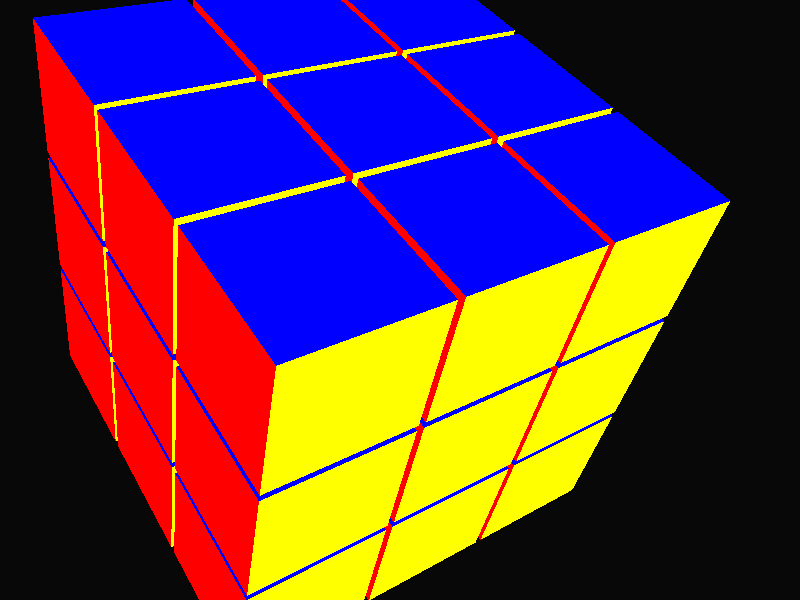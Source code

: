 #version 3.6; // 20220805 (C) Gunter Liszewski -*- mode: povray; -*-
// cube of cubelets in their standard permutation
// based on https://en.wikipedia.org/wiki/POV-Ray

// Includes a separate file defining a number of common colours
 #include "colors.inc"
 global_settings { assumed_gamma 1.0 }

// Sets a background colour for the image (dark grey)
 background   { color rgb <0.0025, 0.0025, 0.0025> }

// Places a camera
// direction: Sets, among other things, the field of view of the camera
// right: Sets the aspect ratio of the image
// look_at: Tells the camera where to look
 camera       { location  <0.0, 0.5, -5.0>
                direction 1.5*z
                right     x*image_width/image_height
                look_at   <0.0, 0.0, 0.0> }

// Places a light source
// color: Sets the color of the light source (white)
// translate: Moves the light source to a desired location
 light_source { <0, 0, 0>
                color rgb <1, 1, 1>
                translate <-5, 5, -5> }
// Places another light source
// color: Sets the color of the light source (dark grey)
// translate: Moves the light source to a desired location
 light_source { <0, 0, 0>
                color rgb <0.25, 0.25, 0.25>
                translate <6, -6, -6> }

// Sets a thing, just
#declare F = polygon {
  4,
  <0, 0, 0>, <0, 1, 0>, <1, 1, 0>, <1, 0, 0>
  texture{ finish  { specular 0.6 }
//  	   pigment { brick Gray75, Red }
//  	   pigment { wood }
  	   pigment { colour Red }
	   normal  { agate 0.25 scale 1/2 }
//	   normal  { wood 0.25 scale 1/2 }
	   }
  }
#declare B = polygon {
  4,
  <0, 0, 1>, <0, 1, 1>, <1, 1, 1>, <1, 0, 1>
  texture{ finish  { specular 0.6 }
  	   pigment { colour Green }
	   normal  { agate 0.25 scale 1/2 }
	   }
  }
#declare U = polygon {
  4,
  <0, 1, 0>, <0, 1, 1>, <1, 1, 1>, <1, 1, 0>
  texture{ finish  { specular 0.6 }
  	   pigment { colour Blue }
	   normal  { agate 0.25 scale 1/2 }
	   }
  }
#declare D = polygon {
  4,
  <0, 0, 0>, <0, 0, 1>, <1, 0, 1>, <1, 0, 0>
  texture{ finish  { specular 0.6 }
  	   pigment { colour Cyan }
	   normal  { agate 0.25 scale 1/2 }
	   }
  }
#declare L = polygon {
  4,
  <0, 0, 0>, <0, 0, 1>, <0, 1, 1>, <0, 1, 0>
  texture{ finish  { specular 0.6 }
  	   pigment { colour Magenta }
	   normal  { agate 0.25 scale 1/2 }
	   }
  }
#declare R = polygon {
  4,
  <1, 0, 0>, <1, 0, 1>, <1, 1, 1>, <1, 1, 0>
  texture{ finish  { specular 0.6 }
  	   pigment { colour Yellow }
	   normal  { agate 0.25 scale 1/2 }
	   }
  }
#declare cubelet = union {
  object { F }
  object { U }
  object { R }
  object { B }
  object { D }
  object { L }
  translate <-0.5, -0.5, -0.5>
}
#declare three = union {
  object { cubelet }
  object { cubelet
         translate y*-1.05 }
  object { cubelet
         translate y*-2.1 }
}
#declare face = union {
  object { three }
  object { three
  	   translate x*-1.05 }
  object { three
  	   translate x*-2.1 }
}
#declare standard_permutation = union {
  object { face }
  object { face
  	   translate z*-1.05 }
  object { face
  	   translate z*-2.1 }
  translate z*1.5   
}
#declare this_cube = union { standard_permutation }

object { this_cube
 	 rotate <131,144,133> }
